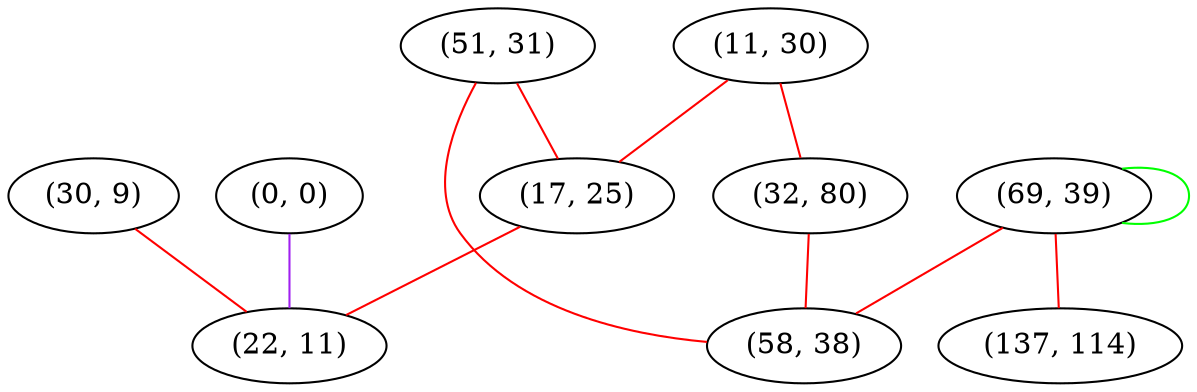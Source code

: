 graph "" {
"(51, 31)";
"(0, 0)";
"(11, 30)";
"(30, 9)";
"(69, 39)";
"(137, 114)";
"(32, 80)";
"(17, 25)";
"(22, 11)";
"(58, 38)";
"(51, 31)" -- "(58, 38)"  [color=red, key=0, weight=1];
"(51, 31)" -- "(17, 25)"  [color=red, key=0, weight=1];
"(0, 0)" -- "(22, 11)"  [color=purple, key=0, weight=4];
"(11, 30)" -- "(32, 80)"  [color=red, key=0, weight=1];
"(11, 30)" -- "(17, 25)"  [color=red, key=0, weight=1];
"(30, 9)" -- "(22, 11)"  [color=red, key=0, weight=1];
"(69, 39)" -- "(137, 114)"  [color=red, key=0, weight=1];
"(69, 39)" -- "(58, 38)"  [color=red, key=0, weight=1];
"(69, 39)" -- "(69, 39)"  [color=green, key=0, weight=2];
"(32, 80)" -- "(58, 38)"  [color=red, key=0, weight=1];
"(17, 25)" -- "(22, 11)"  [color=red, key=0, weight=1];
}
